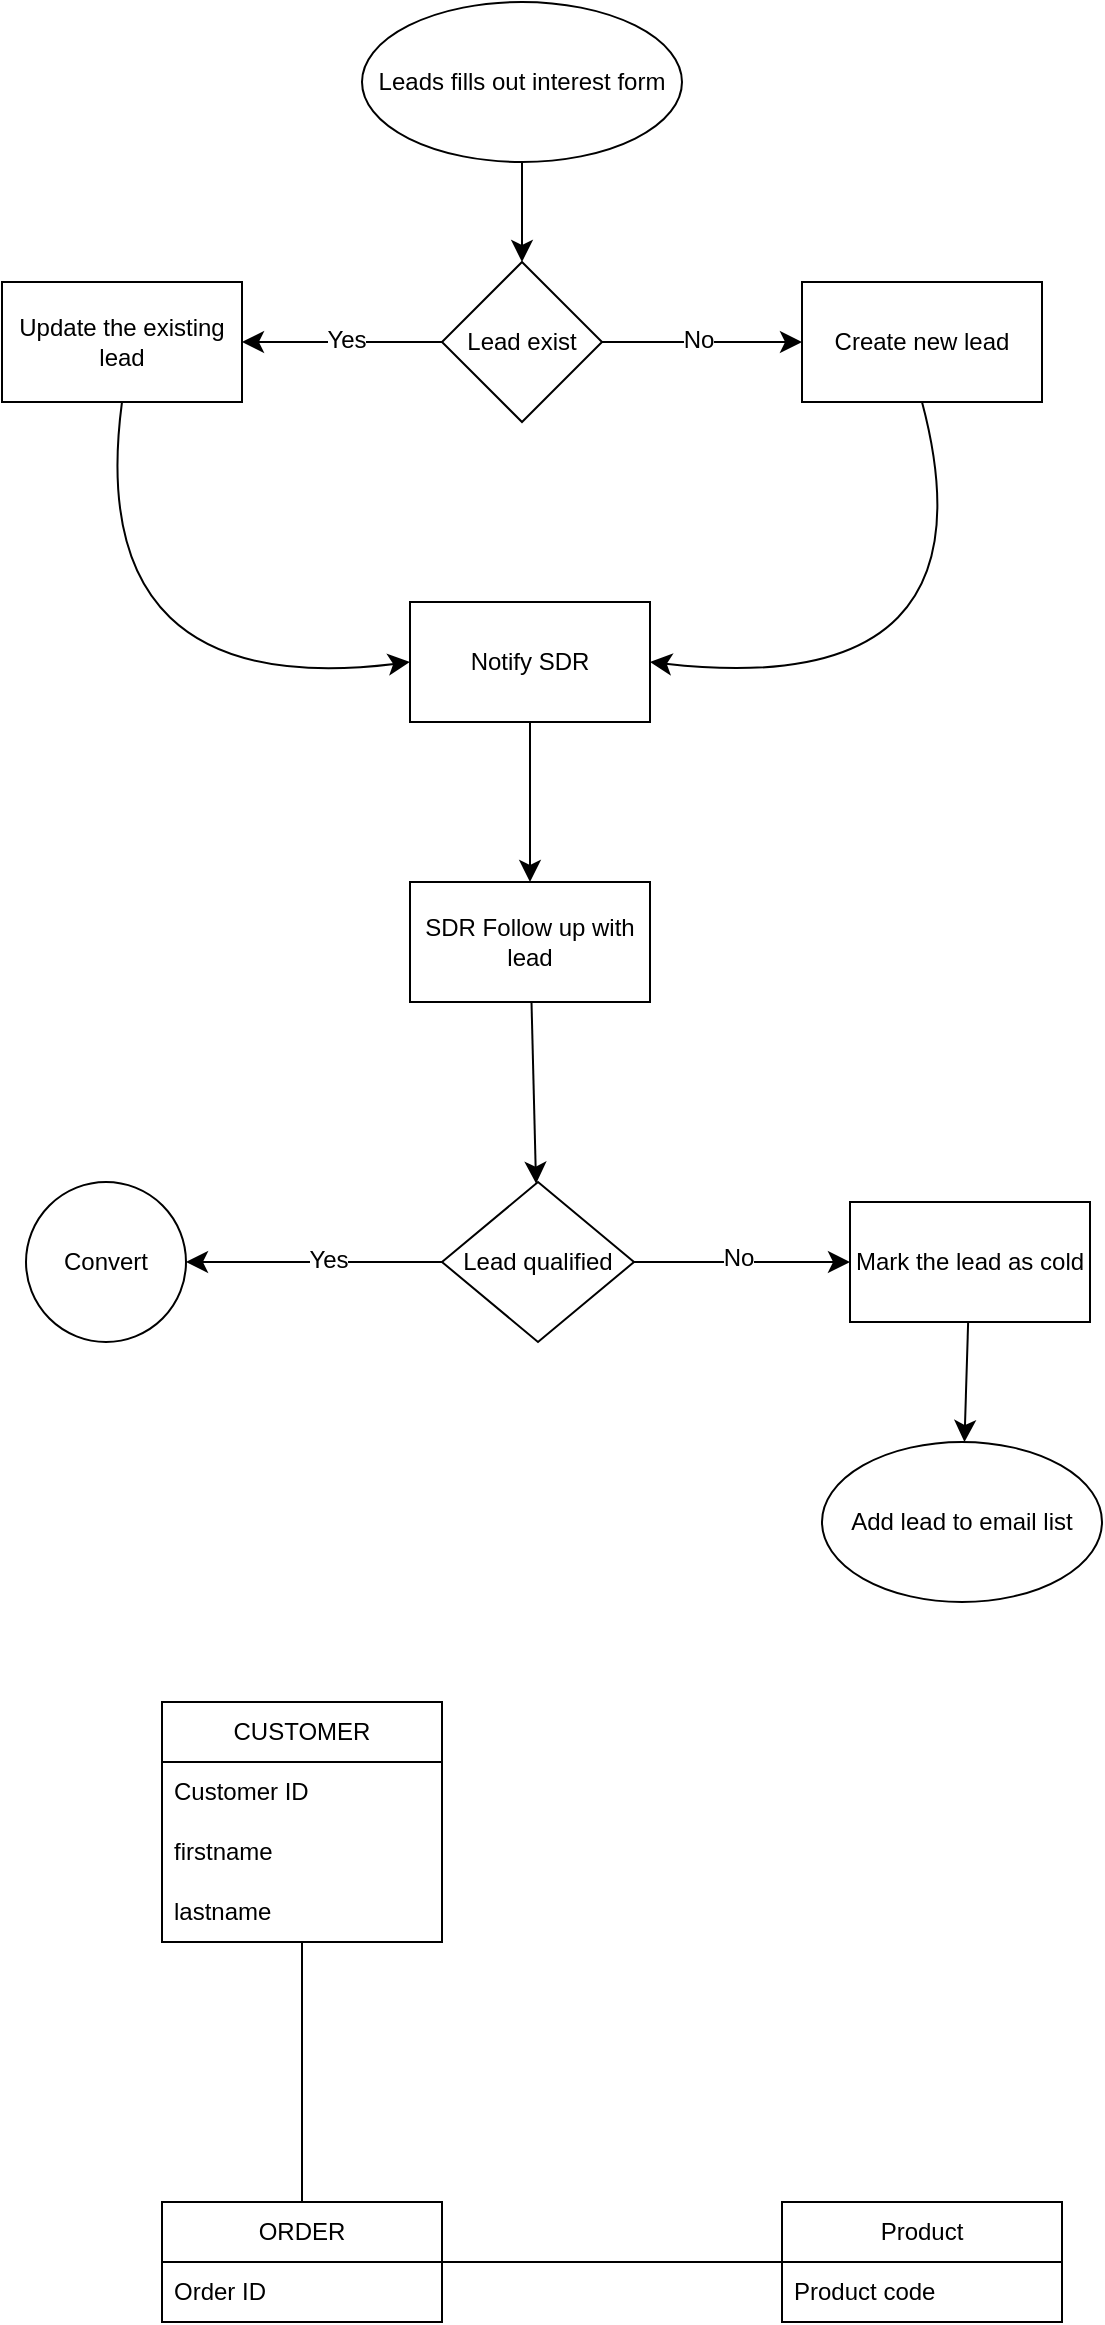<mxfile version="24.7.17">
  <diagram id="C5RBs43oDa-KdzZeNtuy" name="Page-1">
    <mxGraphModel dx="521" dy="570" grid="1" gridSize="10" guides="1" tooltips="1" connect="1" arrows="1" fold="1" page="1" pageScale="1" pageWidth="827" pageHeight="1169" math="0" shadow="0">
      <root>
        <mxCell id="WIyWlLk6GJQsqaUBKTNV-0" />
        <mxCell id="WIyWlLk6GJQsqaUBKTNV-1" parent="WIyWlLk6GJQsqaUBKTNV-0" />
        <mxCell id="9YTF8iFsNrcpTNurMBr7-2" value="" style="edgeStyle=none;curved=1;rounded=0;orthogonalLoop=1;jettySize=auto;html=1;fontSize=12;startSize=8;endSize=8;" parent="WIyWlLk6GJQsqaUBKTNV-1" source="9YTF8iFsNrcpTNurMBr7-0" target="9YTF8iFsNrcpTNurMBr7-1" edge="1">
          <mxGeometry relative="1" as="geometry" />
        </mxCell>
        <mxCell id="9YTF8iFsNrcpTNurMBr7-0" value="Leads fills out interest form" style="ellipse;whiteSpace=wrap;html=1;" parent="WIyWlLk6GJQsqaUBKTNV-1" vertex="1">
          <mxGeometry x="270" y="40" width="160" height="80" as="geometry" />
        </mxCell>
        <mxCell id="9YTF8iFsNrcpTNurMBr7-4" value="" style="edgeStyle=none;curved=1;rounded=0;orthogonalLoop=1;jettySize=auto;html=1;fontSize=12;startSize=8;endSize=8;" parent="WIyWlLk6GJQsqaUBKTNV-1" source="9YTF8iFsNrcpTNurMBr7-1" target="9YTF8iFsNrcpTNurMBr7-3" edge="1">
          <mxGeometry relative="1" as="geometry" />
        </mxCell>
        <mxCell id="9YTF8iFsNrcpTNurMBr7-8" value="No" style="edgeLabel;html=1;align=center;verticalAlign=middle;resizable=0;points=[];fontSize=12;" parent="9YTF8iFsNrcpTNurMBr7-4" vertex="1" connectable="0">
          <mxGeometry x="-0.044" y="1" relative="1" as="geometry">
            <mxPoint as="offset" />
          </mxGeometry>
        </mxCell>
        <mxCell id="9YTF8iFsNrcpTNurMBr7-6" value="" style="edgeStyle=none;curved=1;rounded=0;orthogonalLoop=1;jettySize=auto;html=1;fontSize=12;startSize=8;endSize=8;" parent="WIyWlLk6GJQsqaUBKTNV-1" source="9YTF8iFsNrcpTNurMBr7-1" target="9YTF8iFsNrcpTNurMBr7-5" edge="1">
          <mxGeometry relative="1" as="geometry" />
        </mxCell>
        <mxCell id="9YTF8iFsNrcpTNurMBr7-7" value="Yes" style="edgeLabel;html=1;align=center;verticalAlign=middle;resizable=0;points=[];fontSize=12;" parent="9YTF8iFsNrcpTNurMBr7-6" vertex="1" connectable="0">
          <mxGeometry x="-0.036" y="-1" relative="1" as="geometry">
            <mxPoint as="offset" />
          </mxGeometry>
        </mxCell>
        <mxCell id="9YTF8iFsNrcpTNurMBr7-1" value="Lead exist" style="rhombus;whiteSpace=wrap;html=1;" parent="WIyWlLk6GJQsqaUBKTNV-1" vertex="1">
          <mxGeometry x="310" y="170" width="80" height="80" as="geometry" />
        </mxCell>
        <mxCell id="9YTF8iFsNrcpTNurMBr7-19" style="edgeStyle=none;curved=1;rounded=0;orthogonalLoop=1;jettySize=auto;html=1;exitX=0.5;exitY=1;exitDx=0;exitDy=0;entryX=1;entryY=0.5;entryDx=0;entryDy=0;fontSize=12;startSize=8;endSize=8;" parent="WIyWlLk6GJQsqaUBKTNV-1" source="9YTF8iFsNrcpTNurMBr7-3" target="9YTF8iFsNrcpTNurMBr7-9" edge="1">
          <mxGeometry relative="1" as="geometry">
            <Array as="points">
              <mxPoint x="590" y="390" />
            </Array>
          </mxGeometry>
        </mxCell>
        <mxCell id="9YTF8iFsNrcpTNurMBr7-3" value="Create new lead" style="whiteSpace=wrap;html=1;" parent="WIyWlLk6GJQsqaUBKTNV-1" vertex="1">
          <mxGeometry x="490" y="180" width="120" height="60" as="geometry" />
        </mxCell>
        <mxCell id="9YTF8iFsNrcpTNurMBr7-18" style="edgeStyle=none;curved=1;rounded=0;orthogonalLoop=1;jettySize=auto;html=1;exitX=0.5;exitY=1;exitDx=0;exitDy=0;entryX=0;entryY=0.5;entryDx=0;entryDy=0;fontSize=12;startSize=8;endSize=8;" parent="WIyWlLk6GJQsqaUBKTNV-1" source="9YTF8iFsNrcpTNurMBr7-5" target="9YTF8iFsNrcpTNurMBr7-9" edge="1">
          <mxGeometry relative="1" as="geometry">
            <Array as="points">
              <mxPoint x="130" y="390" />
            </Array>
          </mxGeometry>
        </mxCell>
        <mxCell id="9YTF8iFsNrcpTNurMBr7-5" value="Update the existing lead" style="whiteSpace=wrap;html=1;" parent="WIyWlLk6GJQsqaUBKTNV-1" vertex="1">
          <mxGeometry x="90" y="180" width="120" height="60" as="geometry" />
        </mxCell>
        <mxCell id="9YTF8iFsNrcpTNurMBr7-23" value="" style="edgeStyle=none;curved=1;rounded=0;orthogonalLoop=1;jettySize=auto;html=1;fontSize=12;startSize=8;endSize=8;" parent="WIyWlLk6GJQsqaUBKTNV-1" source="9YTF8iFsNrcpTNurMBr7-9" target="9YTF8iFsNrcpTNurMBr7-22" edge="1">
          <mxGeometry relative="1" as="geometry" />
        </mxCell>
        <mxCell id="9YTF8iFsNrcpTNurMBr7-9" value="Notify SDR" style="whiteSpace=wrap;html=1;" parent="WIyWlLk6GJQsqaUBKTNV-1" vertex="1">
          <mxGeometry x="294" y="340" width="120" height="60" as="geometry" />
        </mxCell>
        <mxCell id="9YTF8iFsNrcpTNurMBr7-25" value="" style="edgeStyle=none;curved=1;rounded=0;orthogonalLoop=1;jettySize=auto;html=1;fontSize=12;startSize=8;endSize=8;" parent="WIyWlLk6GJQsqaUBKTNV-1" source="9YTF8iFsNrcpTNurMBr7-22" target="9YTF8iFsNrcpTNurMBr7-24" edge="1">
          <mxGeometry relative="1" as="geometry" />
        </mxCell>
        <mxCell id="9YTF8iFsNrcpTNurMBr7-22" value="SDR Follow up with lead" style="whiteSpace=wrap;html=1;" parent="WIyWlLk6GJQsqaUBKTNV-1" vertex="1">
          <mxGeometry x="294" y="480" width="120" height="60" as="geometry" />
        </mxCell>
        <mxCell id="9YTF8iFsNrcpTNurMBr7-27" value="" style="edgeStyle=none;curved=1;rounded=0;orthogonalLoop=1;jettySize=auto;html=1;fontSize=12;startSize=8;endSize=8;" parent="WIyWlLk6GJQsqaUBKTNV-1" source="9YTF8iFsNrcpTNurMBr7-24" target="9YTF8iFsNrcpTNurMBr7-26" edge="1">
          <mxGeometry relative="1" as="geometry" />
        </mxCell>
        <mxCell id="9YTF8iFsNrcpTNurMBr7-33" value="No" style="edgeLabel;html=1;align=center;verticalAlign=middle;resizable=0;points=[];fontSize=12;" parent="9YTF8iFsNrcpTNurMBr7-27" vertex="1" connectable="0">
          <mxGeometry x="-0.044" y="2" relative="1" as="geometry">
            <mxPoint as="offset" />
          </mxGeometry>
        </mxCell>
        <mxCell id="9YTF8iFsNrcpTNurMBr7-31" value="" style="edgeStyle=none;curved=1;rounded=0;orthogonalLoop=1;jettySize=auto;html=1;fontSize=12;startSize=8;endSize=8;" parent="WIyWlLk6GJQsqaUBKTNV-1" source="9YTF8iFsNrcpTNurMBr7-24" target="9YTF8iFsNrcpTNurMBr7-30" edge="1">
          <mxGeometry relative="1" as="geometry" />
        </mxCell>
        <mxCell id="9YTF8iFsNrcpTNurMBr7-32" value="Yes" style="edgeLabel;html=1;align=center;verticalAlign=middle;resizable=0;points=[];fontSize=12;" parent="9YTF8iFsNrcpTNurMBr7-31" vertex="1" connectable="0">
          <mxGeometry x="-0.103" y="-1" relative="1" as="geometry">
            <mxPoint as="offset" />
          </mxGeometry>
        </mxCell>
        <mxCell id="9YTF8iFsNrcpTNurMBr7-24" value="Lead qualified" style="rhombus;whiteSpace=wrap;html=1;" parent="WIyWlLk6GJQsqaUBKTNV-1" vertex="1">
          <mxGeometry x="310" y="630" width="96" height="80" as="geometry" />
        </mxCell>
        <mxCell id="9YTF8iFsNrcpTNurMBr7-29" value="" style="edgeStyle=none;curved=1;rounded=0;orthogonalLoop=1;jettySize=auto;html=1;fontSize=12;startSize=8;endSize=8;" parent="WIyWlLk6GJQsqaUBKTNV-1" source="9YTF8iFsNrcpTNurMBr7-26" target="9YTF8iFsNrcpTNurMBr7-28" edge="1">
          <mxGeometry relative="1" as="geometry" />
        </mxCell>
        <mxCell id="9YTF8iFsNrcpTNurMBr7-26" value="Mark the lead as cold" style="whiteSpace=wrap;html=1;" parent="WIyWlLk6GJQsqaUBKTNV-1" vertex="1">
          <mxGeometry x="514" y="640" width="120" height="60" as="geometry" />
        </mxCell>
        <mxCell id="9YTF8iFsNrcpTNurMBr7-28" value="Add lead to email list" style="ellipse;whiteSpace=wrap;html=1;" parent="WIyWlLk6GJQsqaUBKTNV-1" vertex="1">
          <mxGeometry x="500" y="760" width="140" height="80" as="geometry" />
        </mxCell>
        <mxCell id="9YTF8iFsNrcpTNurMBr7-30" value="Convert" style="ellipse;whiteSpace=wrap;html=1;" parent="WIyWlLk6GJQsqaUBKTNV-1" vertex="1">
          <mxGeometry x="102" y="630" width="80" height="80" as="geometry" />
        </mxCell>
        <mxCell id="2FpHmVgUrXwpLfGnNWp7-0" value="CUSTOMER" style="swimlane;fontStyle=0;childLayout=stackLayout;horizontal=1;startSize=30;horizontalStack=0;resizeParent=1;resizeParentMax=0;resizeLast=0;collapsible=1;marginBottom=0;whiteSpace=wrap;html=1;" vertex="1" parent="WIyWlLk6GJQsqaUBKTNV-1">
          <mxGeometry x="170" y="890" width="140" height="120" as="geometry" />
        </mxCell>
        <mxCell id="2FpHmVgUrXwpLfGnNWp7-1" value="Customer ID" style="text;strokeColor=none;fillColor=none;align=left;verticalAlign=middle;spacingLeft=4;spacingRight=4;overflow=hidden;points=[[0,0.5],[1,0.5]];portConstraint=eastwest;rotatable=0;whiteSpace=wrap;html=1;" vertex="1" parent="2FpHmVgUrXwpLfGnNWp7-0">
          <mxGeometry y="30" width="140" height="30" as="geometry" />
        </mxCell>
        <mxCell id="2FpHmVgUrXwpLfGnNWp7-2" value="firstname" style="text;strokeColor=none;fillColor=none;align=left;verticalAlign=middle;spacingLeft=4;spacingRight=4;overflow=hidden;points=[[0,0.5],[1,0.5]];portConstraint=eastwest;rotatable=0;whiteSpace=wrap;html=1;" vertex="1" parent="2FpHmVgUrXwpLfGnNWp7-0">
          <mxGeometry y="60" width="140" height="30" as="geometry" />
        </mxCell>
        <mxCell id="2FpHmVgUrXwpLfGnNWp7-3" value="lastname" style="text;strokeColor=none;fillColor=none;align=left;verticalAlign=middle;spacingLeft=4;spacingRight=4;overflow=hidden;points=[[0,0.5],[1,0.5]];portConstraint=eastwest;rotatable=0;whiteSpace=wrap;html=1;" vertex="1" parent="2FpHmVgUrXwpLfGnNWp7-0">
          <mxGeometry y="90" width="140" height="30" as="geometry" />
        </mxCell>
        <mxCell id="2FpHmVgUrXwpLfGnNWp7-9" value="ORDER" style="swimlane;fontStyle=0;childLayout=stackLayout;horizontal=1;startSize=30;horizontalStack=0;resizeParent=1;resizeParentMax=0;resizeLast=0;collapsible=1;marginBottom=0;whiteSpace=wrap;html=1;" vertex="1" parent="WIyWlLk6GJQsqaUBKTNV-1">
          <mxGeometry x="170" y="1140" width="140" height="60" as="geometry" />
        </mxCell>
        <mxCell id="2FpHmVgUrXwpLfGnNWp7-10" value="Order ID" style="text;strokeColor=none;fillColor=none;align=left;verticalAlign=middle;spacingLeft=4;spacingRight=4;overflow=hidden;points=[[0,0.5],[1,0.5]];portConstraint=eastwest;rotatable=0;whiteSpace=wrap;html=1;" vertex="1" parent="2FpHmVgUrXwpLfGnNWp7-9">
          <mxGeometry y="30" width="140" height="30" as="geometry" />
        </mxCell>
        <mxCell id="2FpHmVgUrXwpLfGnNWp7-13" value="Product" style="swimlane;fontStyle=0;childLayout=stackLayout;horizontal=1;startSize=30;horizontalStack=0;resizeParent=1;resizeParentMax=0;resizeLast=0;collapsible=1;marginBottom=0;whiteSpace=wrap;html=1;" vertex="1" parent="WIyWlLk6GJQsqaUBKTNV-1">
          <mxGeometry x="480" y="1140" width="140" height="60" as="geometry" />
        </mxCell>
        <mxCell id="2FpHmVgUrXwpLfGnNWp7-14" value="Product code" style="text;strokeColor=none;fillColor=none;align=left;verticalAlign=middle;spacingLeft=4;spacingRight=4;overflow=hidden;points=[[0,0.5],[1,0.5]];portConstraint=eastwest;rotatable=0;whiteSpace=wrap;html=1;" vertex="1" parent="2FpHmVgUrXwpLfGnNWp7-13">
          <mxGeometry y="30" width="140" height="30" as="geometry" />
        </mxCell>
        <mxCell id="2FpHmVgUrXwpLfGnNWp7-17" value="" style="endArrow=none;html=1;rounded=0;entryX=0.5;entryY=0;entryDx=0;entryDy=0;" edge="1" parent="WIyWlLk6GJQsqaUBKTNV-1" source="2FpHmVgUrXwpLfGnNWp7-0" target="2FpHmVgUrXwpLfGnNWp7-9">
          <mxGeometry width="50" height="50" relative="1" as="geometry">
            <mxPoint x="340" y="1140" as="sourcePoint" />
            <mxPoint x="390" y="1090" as="targetPoint" />
          </mxGeometry>
        </mxCell>
        <mxCell id="2FpHmVgUrXwpLfGnNWp7-19" value="" style="endArrow=none;html=1;rounded=0;" edge="1" parent="WIyWlLk6GJQsqaUBKTNV-1" source="2FpHmVgUrXwpLfGnNWp7-9" target="2FpHmVgUrXwpLfGnNWp7-13">
          <mxGeometry width="50" height="50" relative="1" as="geometry">
            <mxPoint x="340" y="1140" as="sourcePoint" />
            <mxPoint x="390" y="1090" as="targetPoint" />
          </mxGeometry>
        </mxCell>
      </root>
    </mxGraphModel>
  </diagram>
</mxfile>
